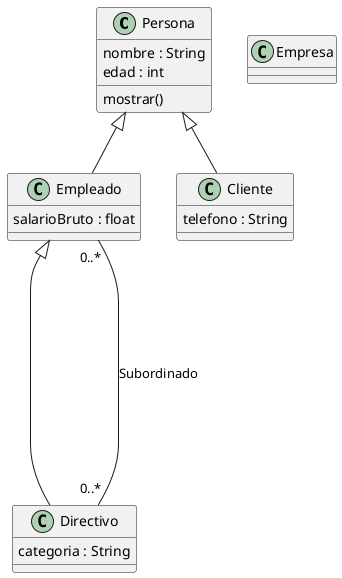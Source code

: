@startuml
class Persona{
nombre : String
edad : int
mostrar()
}
class Empleado{
salarioBruto : float
}

class Directivo {
categoria : String
}

class Cliente {
telefono : String
}

class Empresa{

}

Persona <|-- Empleado
Persona <|-- Cliente
Empleado <|-- Directivo
Directivo "0..*" ----- "0..*"Empleado : Subordinado
@enduml